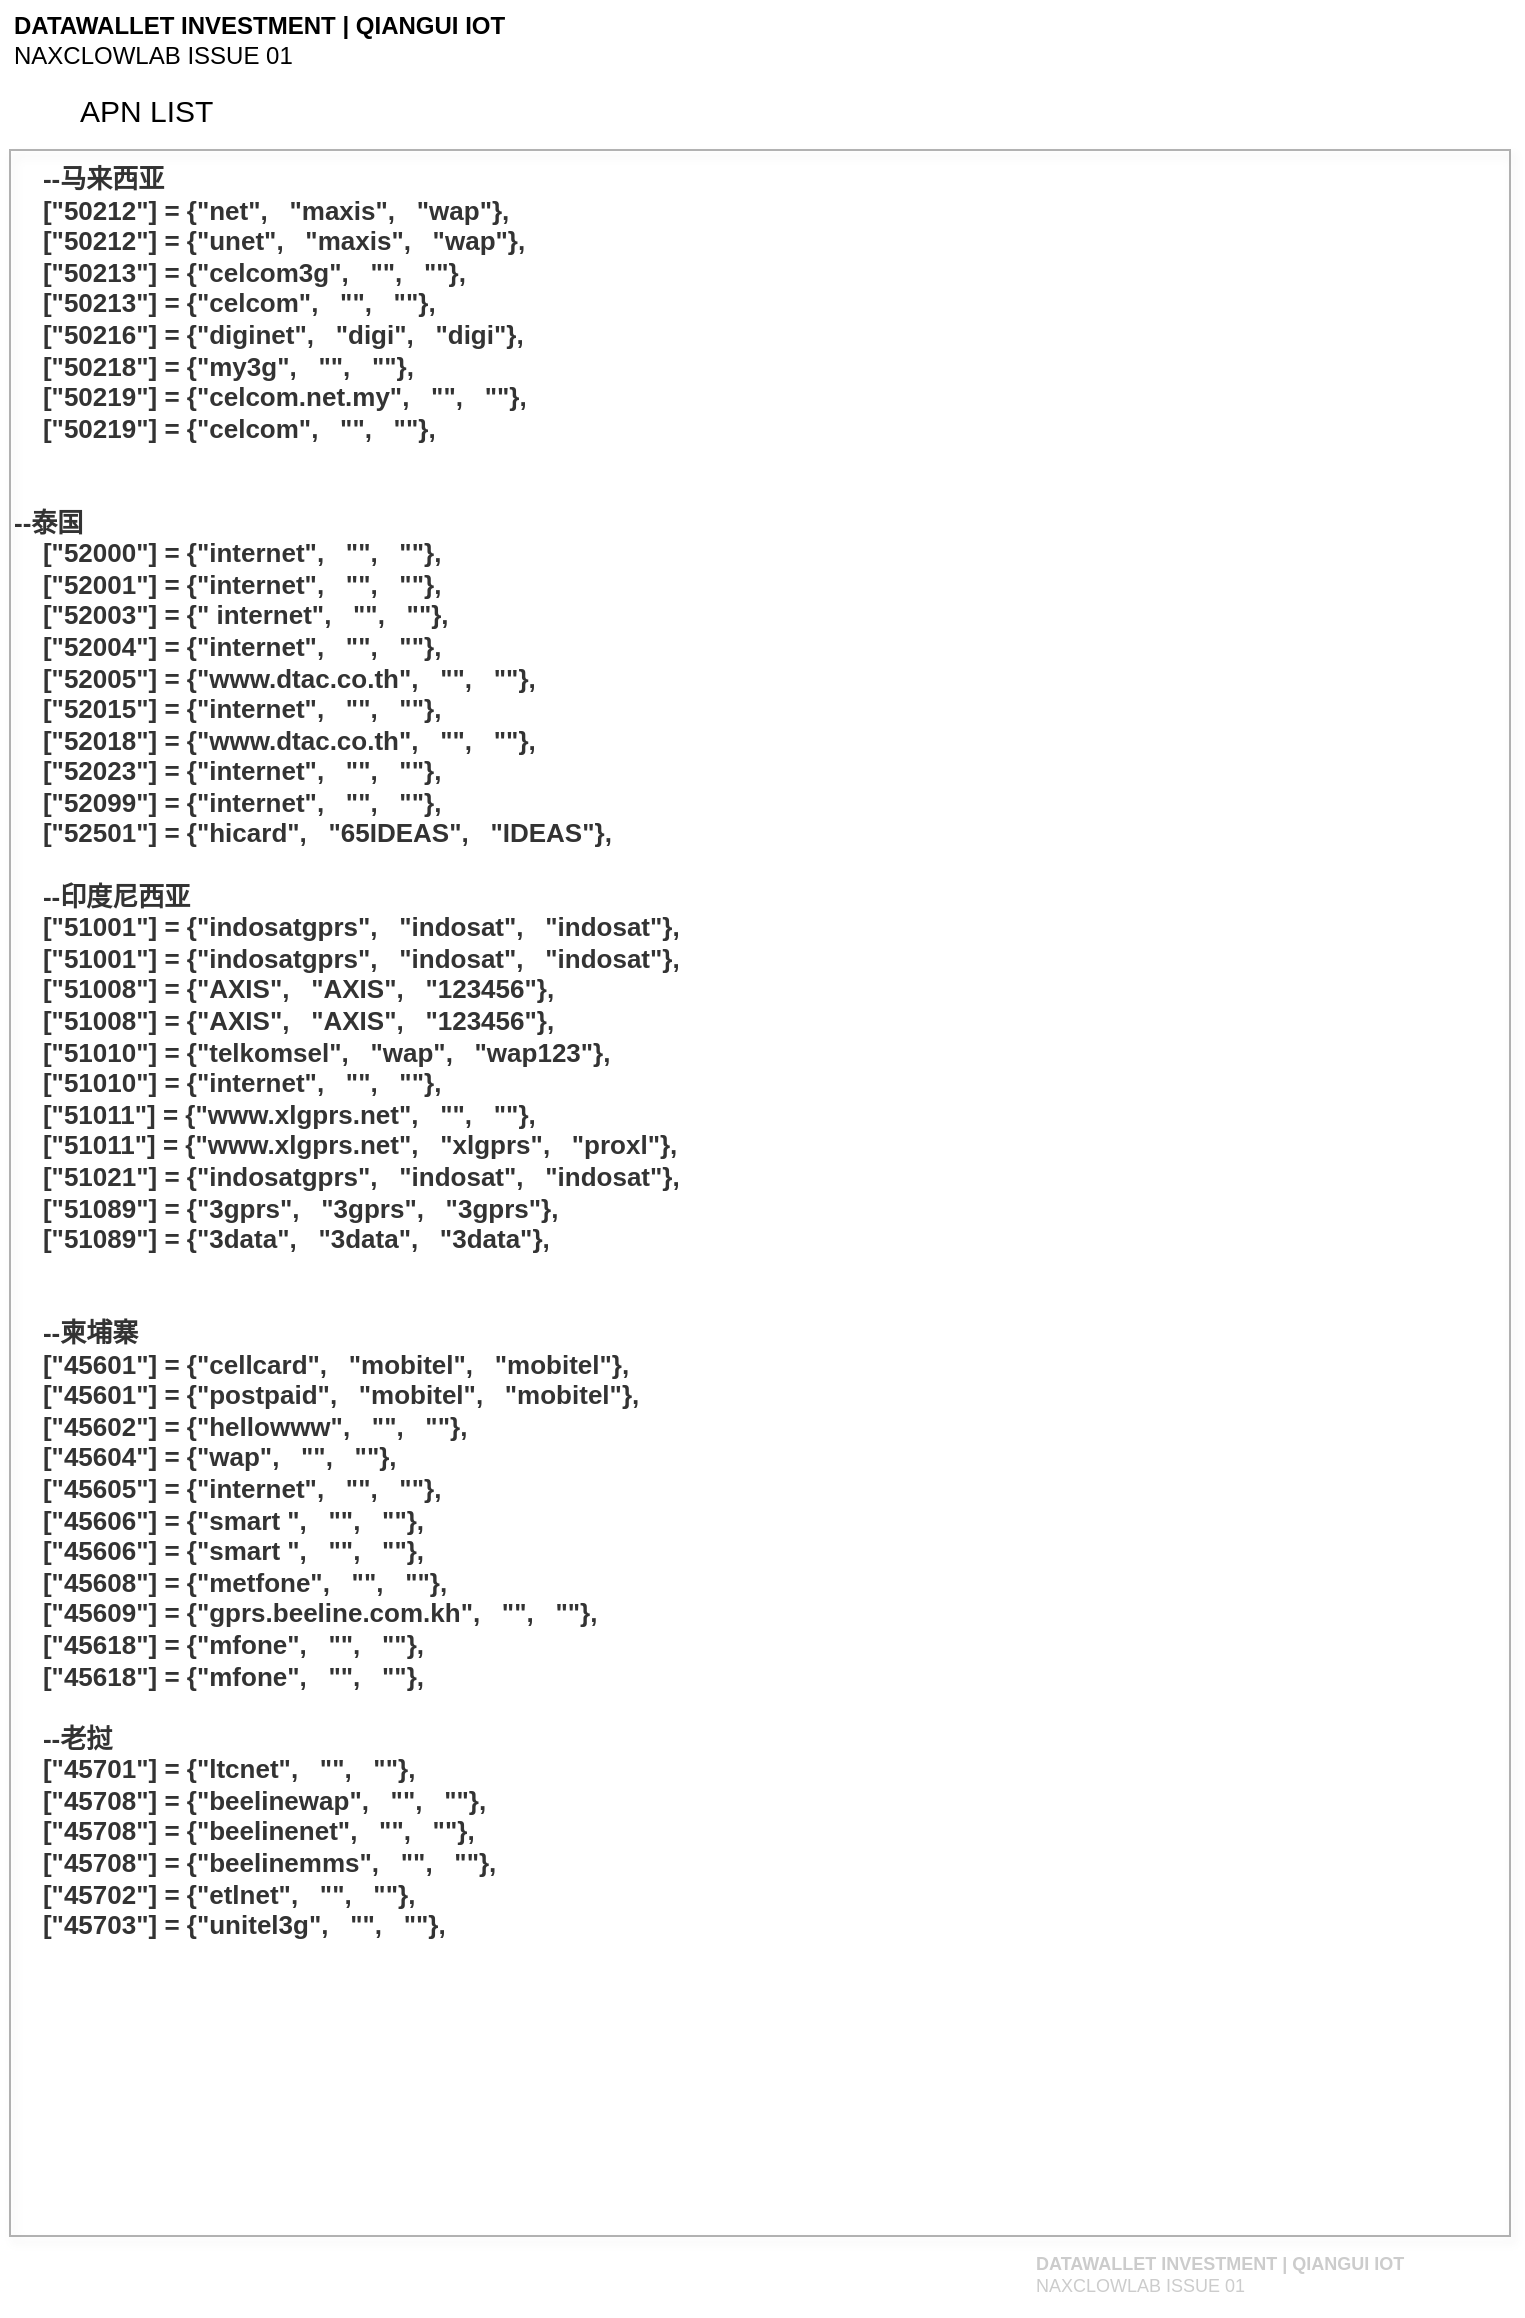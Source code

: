 <mxfile version="10.6.5" type="github"><diagram id="d20wgzuFh7dixt_oqqhd" name="Page-1"><mxGraphModel dx="1302" dy="767" grid="0" gridSize="10" guides="1" tooltips="1" connect="1" arrows="1" fold="1" page="1" pageScale="1" pageWidth="827" pageHeight="1169" background="#FFFFFF" math="0" shadow="0"><root><mxCell id="0"/><mxCell id="1" parent="0"/><mxCell id="Y3Bbdv7kFpDtIcY8lwTc-2" value="&lt;div style=&quot;font-size: 13px;&quot;&gt;&amp;nbsp; &amp;nbsp; --马来西亚&lt;/div&gt;&lt;div style=&quot;font-size: 13px;&quot;&gt;&amp;nbsp; &amp;nbsp; [&quot;50212&quot;] = {&quot;net&quot;,&amp;nbsp; &amp;nbsp;&quot;maxis&quot;,&amp;nbsp; &amp;nbsp;&quot;wap&quot;},&amp;nbsp; &amp;nbsp;&lt;/div&gt;&lt;div style=&quot;font-size: 13px;&quot;&gt;&amp;nbsp; &amp;nbsp; [&quot;50212&quot;] = {&quot;unet&quot;,&amp;nbsp; &amp;nbsp;&quot;maxis&quot;,&amp;nbsp; &amp;nbsp;&quot;wap&quot;},&amp;nbsp; &amp;nbsp;&lt;/div&gt;&lt;div style=&quot;font-size: 13px;&quot;&gt;&amp;nbsp; &amp;nbsp; [&quot;50213&quot;] = {&quot;celcom3g&quot;,&amp;nbsp; &amp;nbsp;&quot;&quot;,&amp;nbsp; &amp;nbsp;&quot;&quot;},&amp;nbsp; &amp;nbsp;&lt;/div&gt;&lt;div style=&quot;font-size: 13px;&quot;&gt;&amp;nbsp; &amp;nbsp; [&quot;50213&quot;] = {&quot;celcom&quot;,&amp;nbsp; &amp;nbsp;&quot;&quot;,&amp;nbsp; &amp;nbsp;&quot;&quot;},&amp;nbsp; &amp;nbsp;&lt;/div&gt;&lt;div style=&quot;font-size: 13px;&quot;&gt;&amp;nbsp; &amp;nbsp; [&quot;50216&quot;] = {&quot;diginet&quot;,&amp;nbsp; &amp;nbsp;&quot;digi&quot;,&amp;nbsp; &amp;nbsp;&quot;digi&quot;},&amp;nbsp; &amp;nbsp;&lt;/div&gt;&lt;div style=&quot;font-size: 13px;&quot;&gt;&amp;nbsp; &amp;nbsp; [&quot;50218&quot;] = {&quot;my3g&quot;,&amp;nbsp; &amp;nbsp;&quot;&quot;,&amp;nbsp; &amp;nbsp;&quot;&quot;},&amp;nbsp; &amp;nbsp;&lt;/div&gt;&lt;div style=&quot;font-size: 13px;&quot;&gt;&amp;nbsp; &amp;nbsp; [&quot;50219&quot;] = {&quot;celcom.net.my&quot;,&amp;nbsp; &amp;nbsp;&quot;&quot;,&amp;nbsp; &amp;nbsp;&quot;&quot;},&amp;nbsp; &amp;nbsp;&lt;/div&gt;&lt;div style=&quot;font-size: 13px;&quot;&gt;&amp;nbsp; &amp;nbsp; [&quot;50219&quot;] = {&quot;celcom&quot;,&amp;nbsp; &amp;nbsp;&quot;&quot;,&amp;nbsp; &amp;nbsp;&quot;&quot;},&amp;nbsp; &amp;nbsp;&lt;/div&gt;&lt;div style=&quot;font-size: 13px;&quot;&gt;&lt;br style=&quot;font-size: 13px;&quot;&gt;&lt;/div&gt;&lt;div style=&quot;font-size: 13px;&quot;&gt;&lt;br style=&quot;font-size: 13px;&quot;&gt;&lt;/div&gt;&lt;div style=&quot;font-size: 13px;&quot;&gt;--泰国&lt;/div&gt;&lt;div style=&quot;font-size: 13px;&quot;&gt;&amp;nbsp; &amp;nbsp; [&quot;52000&quot;] = {&quot;internet&quot;,&amp;nbsp; &amp;nbsp;&quot;&quot;,&amp;nbsp; &amp;nbsp;&quot;&quot;},&amp;nbsp; &amp;nbsp;&lt;/div&gt;&lt;div style=&quot;font-size: 13px;&quot;&gt;&amp;nbsp; &amp;nbsp; [&quot;52001&quot;] = {&quot;internet&quot;,&amp;nbsp; &amp;nbsp;&quot;&quot;,&amp;nbsp; &amp;nbsp;&quot;&quot;},&amp;nbsp; &amp;nbsp;&lt;/div&gt;&lt;div style=&quot;font-size: 13px;&quot;&gt;&amp;nbsp; &amp;nbsp; [&quot;52003&quot;] = {&quot; internet&quot;,&amp;nbsp; &amp;nbsp;&quot;&quot;,&amp;nbsp; &amp;nbsp;&quot;&quot;},&amp;nbsp; &amp;nbsp;&lt;/div&gt;&lt;div style=&quot;font-size: 13px;&quot;&gt;&amp;nbsp; &amp;nbsp; [&quot;52004&quot;] = {&quot;internet&quot;,&amp;nbsp; &amp;nbsp;&quot;&quot;,&amp;nbsp; &amp;nbsp;&quot;&quot;},&amp;nbsp; &amp;nbsp;&lt;/div&gt;&lt;div style=&quot;font-size: 13px;&quot;&gt;&amp;nbsp; &amp;nbsp; [&quot;52005&quot;] = {&quot;www.dtac.co.th&quot;,&amp;nbsp; &amp;nbsp;&quot;&quot;,&amp;nbsp; &amp;nbsp;&quot;&quot;},&amp;nbsp; &amp;nbsp;&lt;/div&gt;&lt;div style=&quot;font-size: 13px;&quot;&gt;&amp;nbsp; &amp;nbsp; [&quot;52015&quot;] = {&quot;internet&quot;,&amp;nbsp; &amp;nbsp;&quot;&quot;,&amp;nbsp; &amp;nbsp;&quot;&quot;},&amp;nbsp; &amp;nbsp;&lt;/div&gt;&lt;div style=&quot;font-size: 13px;&quot;&gt;&amp;nbsp; &amp;nbsp; [&quot;52018&quot;] = {&quot;www.dtac.co.th&quot;,&amp;nbsp; &amp;nbsp;&quot;&quot;,&amp;nbsp; &amp;nbsp;&quot;&quot;},&amp;nbsp; &amp;nbsp;&lt;/div&gt;&lt;div style=&quot;font-size: 13px;&quot;&gt;&amp;nbsp; &amp;nbsp; [&quot;52023&quot;] = {&quot;internet&quot;,&amp;nbsp; &amp;nbsp;&quot;&quot;,&amp;nbsp; &amp;nbsp;&quot;&quot;},&amp;nbsp; &amp;nbsp;&lt;/div&gt;&lt;div style=&quot;font-size: 13px;&quot;&gt;&amp;nbsp; &amp;nbsp; [&quot;52099&quot;] = {&quot;internet&quot;,&amp;nbsp; &amp;nbsp;&quot;&quot;,&amp;nbsp; &amp;nbsp;&quot;&quot;},&amp;nbsp; &amp;nbsp;&lt;/div&gt;&lt;div style=&quot;font-size: 13px;&quot;&gt;&amp;nbsp; &amp;nbsp; [&quot;52501&quot;] = {&quot;hicard&quot;,&amp;nbsp; &amp;nbsp;&quot;65IDEAS&quot;,&amp;nbsp; &amp;nbsp;&quot;IDEAS&quot;},&amp;nbsp;&amp;nbsp;&lt;/div&gt;&lt;div style=&quot;font-size: 13px;&quot;&gt;&lt;br style=&quot;font-size: 13px;&quot;&gt;&lt;/div&gt;&lt;div style=&quot;font-size: 13px;&quot;&gt;&amp;nbsp; &amp;nbsp; --印度尼西亚&lt;/div&gt;&lt;div style=&quot;font-size: 13px;&quot;&gt;&amp;nbsp; &amp;nbsp; [&quot;51001&quot;] = {&quot;indosatgprs&quot;,&amp;nbsp; &amp;nbsp;&quot;indosat&quot;,&amp;nbsp; &amp;nbsp;&quot;indosat&quot;},&amp;nbsp; &amp;nbsp;&lt;/div&gt;&lt;div style=&quot;font-size: 13px;&quot;&gt;&amp;nbsp; &amp;nbsp; [&quot;51001&quot;] = {&quot;indosatgprs&quot;,&amp;nbsp; &amp;nbsp;&quot;indosat&quot;,&amp;nbsp; &amp;nbsp;&quot;indosat&quot;},&amp;nbsp; &amp;nbsp;&lt;/div&gt;&lt;div style=&quot;font-size: 13px;&quot;&gt;&amp;nbsp; &amp;nbsp; [&quot;51008&quot;] = {&quot;AXIS&quot;,&amp;nbsp; &amp;nbsp;&quot;AXIS&quot;,&amp;nbsp; &amp;nbsp;&quot;123456&quot;},&amp;nbsp; &amp;nbsp;&lt;/div&gt;&lt;div style=&quot;font-size: 13px;&quot;&gt;&amp;nbsp; &amp;nbsp; [&quot;51008&quot;] = {&quot;AXIS&quot;,&amp;nbsp; &amp;nbsp;&quot;AXIS&quot;,&amp;nbsp; &amp;nbsp;&quot;123456&quot;},&amp;nbsp; &amp;nbsp;&lt;/div&gt;&lt;div style=&quot;font-size: 13px;&quot;&gt;&amp;nbsp; &amp;nbsp; [&quot;51010&quot;] = {&quot;telkomsel&quot;,&amp;nbsp; &amp;nbsp;&quot;wap&quot;,&amp;nbsp; &amp;nbsp;&quot;wap123&quot;},&amp;nbsp; &amp;nbsp;&lt;/div&gt;&lt;div style=&quot;font-size: 13px;&quot;&gt;&amp;nbsp; &amp;nbsp; [&quot;51010&quot;] = {&quot;internet&quot;,&amp;nbsp; &amp;nbsp;&quot;&quot;,&amp;nbsp; &amp;nbsp;&quot;&quot;},&amp;nbsp; &amp;nbsp;&lt;/div&gt;&lt;div style=&quot;font-size: 13px;&quot;&gt;&amp;nbsp; &amp;nbsp; [&quot;51011&quot;] = {&quot;www.xlgprs.net&quot;,&amp;nbsp; &amp;nbsp;&quot;&quot;,&amp;nbsp; &amp;nbsp;&quot;&quot;},&amp;nbsp; &amp;nbsp;&lt;/div&gt;&lt;div style=&quot;font-size: 13px;&quot;&gt;&amp;nbsp; &amp;nbsp; [&quot;51011&quot;] = {&quot;www.xlgprs.net&quot;,&amp;nbsp; &amp;nbsp;&quot;xlgprs&quot;,&amp;nbsp; &amp;nbsp;&quot;proxl&quot;},&amp;nbsp; &amp;nbsp;&lt;/div&gt;&lt;div style=&quot;font-size: 13px;&quot;&gt;&amp;nbsp; &amp;nbsp; [&quot;51021&quot;] = {&quot;indosatgprs&quot;,&amp;nbsp; &amp;nbsp;&quot;indosat&quot;,&amp;nbsp; &amp;nbsp;&quot;indosat&quot;},&lt;/div&gt;&lt;div style=&quot;font-size: 13px;&quot;&gt;&amp;nbsp; &amp;nbsp; [&quot;51089&quot;] = {&quot;3gprs&quot;,&amp;nbsp; &amp;nbsp;&quot;3gprs&quot;,&amp;nbsp; &amp;nbsp;&quot;3gprs&quot;},&amp;nbsp; &amp;nbsp;&lt;/div&gt;&lt;div style=&quot;font-size: 13px;&quot;&gt;&amp;nbsp; &amp;nbsp; [&quot;51089&quot;] = {&quot;3data&quot;,&amp;nbsp; &amp;nbsp;&quot;3data&quot;,&amp;nbsp; &amp;nbsp;&quot;3data&quot;},&amp;nbsp; &amp;nbsp; &amp;nbsp;&lt;/div&gt;&lt;div style=&quot;font-size: 13px;&quot;&gt;&lt;br style=&quot;font-size: 13px;&quot;&gt;&lt;/div&gt;&lt;div style=&quot;font-size: 13px;&quot;&gt;&lt;br style=&quot;font-size: 13px;&quot;&gt;&lt;/div&gt;&lt;div style=&quot;font-size: 13px;&quot;&gt;&amp;nbsp; &amp;nbsp; --柬埔寨&lt;/div&gt;&lt;div style=&quot;font-size: 13px;&quot;&gt;&amp;nbsp; &amp;nbsp; [&quot;45601&quot;] = {&quot;cellcard&quot;,&amp;nbsp; &amp;nbsp;&quot;mobitel&quot;,&amp;nbsp; &amp;nbsp;&quot;mobitel&quot;},&amp;nbsp; &amp;nbsp;&lt;/div&gt;&lt;div style=&quot;font-size: 13px;&quot;&gt;&amp;nbsp; &amp;nbsp; [&quot;45601&quot;] = {&quot;postpaid&quot;,&amp;nbsp; &amp;nbsp;&quot;mobitel&quot;,&amp;nbsp; &amp;nbsp;&quot;mobitel&quot;},&amp;nbsp; &amp;nbsp;&lt;/div&gt;&lt;div style=&quot;font-size: 13px;&quot;&gt;&amp;nbsp; &amp;nbsp; [&quot;45602&quot;] = {&quot;hellowww&quot;,&amp;nbsp; &amp;nbsp;&quot;&quot;,&amp;nbsp; &amp;nbsp;&quot;&quot;},&amp;nbsp; &amp;nbsp;&lt;/div&gt;&lt;div style=&quot;font-size: 13px;&quot;&gt;&amp;nbsp; &amp;nbsp; [&quot;45604&quot;] = {&quot;wap&quot;,&amp;nbsp; &amp;nbsp;&quot;&quot;,&amp;nbsp; &amp;nbsp;&quot;&quot;},&amp;nbsp; &amp;nbsp;&lt;/div&gt;&lt;div style=&quot;font-size: 13px;&quot;&gt;&amp;nbsp; &amp;nbsp; [&quot;45605&quot;] = {&quot;internet&quot;,&amp;nbsp; &amp;nbsp;&quot;&quot;,&amp;nbsp; &amp;nbsp;&quot;&quot;},&amp;nbsp; &amp;nbsp;&lt;/div&gt;&lt;div style=&quot;font-size: 13px;&quot;&gt;&amp;nbsp; &amp;nbsp; [&quot;45606&quot;] = {&quot;smart &quot;,&amp;nbsp; &amp;nbsp;&quot;&quot;,&amp;nbsp; &amp;nbsp;&quot;&quot;},&amp;nbsp; &amp;nbsp;&lt;/div&gt;&lt;div style=&quot;font-size: 13px;&quot;&gt;&amp;nbsp; &amp;nbsp; [&quot;45606&quot;] = {&quot;smart &quot;,&amp;nbsp; &amp;nbsp;&quot;&quot;,&amp;nbsp; &amp;nbsp;&quot;&quot;},&amp;nbsp; &amp;nbsp;&lt;/div&gt;&lt;div style=&quot;font-size: 13px;&quot;&gt;&amp;nbsp; &amp;nbsp; [&quot;45608&quot;] = {&quot;metfone&quot;,&amp;nbsp; &amp;nbsp;&quot;&quot;,&amp;nbsp; &amp;nbsp;&quot;&quot;},&amp;nbsp; &amp;nbsp;&lt;/div&gt;&lt;div style=&quot;font-size: 13px;&quot;&gt;&amp;nbsp; &amp;nbsp; [&quot;45609&quot;] = {&quot;gprs.beeline.com.kh&quot;,&amp;nbsp; &amp;nbsp;&quot;&quot;,&amp;nbsp; &amp;nbsp;&quot;&quot;},&amp;nbsp; &amp;nbsp;&lt;/div&gt;&lt;div style=&quot;font-size: 13px;&quot;&gt;&amp;nbsp; &amp;nbsp; [&quot;45618&quot;] = {&quot;mfone&quot;,&amp;nbsp; &amp;nbsp;&quot;&quot;,&amp;nbsp; &amp;nbsp;&quot;&quot;},&amp;nbsp; &amp;nbsp;&lt;/div&gt;&lt;div style=&quot;font-size: 13px;&quot;&gt;&amp;nbsp; &amp;nbsp; [&quot;45618&quot;] = {&quot;mfone&quot;,&amp;nbsp; &amp;nbsp;&quot;&quot;,&amp;nbsp; &amp;nbsp;&quot;&quot;},&amp;nbsp; &amp;nbsp;&lt;/div&gt;&lt;div style=&quot;font-size: 13px;&quot;&gt;&lt;br style=&quot;font-size: 13px;&quot;&gt;&lt;/div&gt;&lt;div style=&quot;font-size: 13px;&quot;&gt;&lt;div style=&quot;font-size: 13px;&quot;&gt;&amp;nbsp; &amp;nbsp; --老挝&lt;/div&gt;&lt;div style=&quot;font-size: 13px;&quot;&gt;&amp;nbsp; &amp;nbsp; [&quot;45701&quot;] = {&quot;ltcnet&quot;,&amp;nbsp; &amp;nbsp;&quot;&quot;,&amp;nbsp; &amp;nbsp;&quot;&quot;},&amp;nbsp; &amp;nbsp;&lt;/div&gt;&lt;div style=&quot;font-size: 13px;&quot;&gt;&amp;nbsp; &amp;nbsp; [&quot;45708&quot;] = {&quot;beelinewap&quot;,&amp;nbsp; &amp;nbsp;&quot;&quot;,&amp;nbsp; &amp;nbsp;&quot;&quot;},&amp;nbsp; &amp;nbsp;&lt;/div&gt;&lt;div style=&quot;font-size: 13px;&quot;&gt;&amp;nbsp; &amp;nbsp; [&quot;45708&quot;] = {&quot;beelinenet&quot;,&amp;nbsp; &amp;nbsp;&quot;&quot;,&amp;nbsp; &amp;nbsp;&quot;&quot;},&amp;nbsp;&amp;nbsp;&lt;/div&gt;&lt;div style=&quot;font-size: 13px;&quot;&gt;&amp;nbsp; &amp;nbsp; [&quot;45708&quot;] = {&quot;beelinemms&quot;,&amp;nbsp; &amp;nbsp;&quot;&quot;,&amp;nbsp; &amp;nbsp;&quot;&quot;},&lt;/div&gt;&lt;div style=&quot;font-size: 13px;&quot;&gt;&amp;nbsp; &amp;nbsp; [&quot;45702&quot;] = {&quot;etlnet&quot;,&amp;nbsp; &amp;nbsp;&quot;&quot;,&amp;nbsp; &amp;nbsp;&quot;&quot;},&amp;nbsp; &amp;nbsp;&lt;/div&gt;&lt;div style=&quot;font-size: 13px;&quot;&gt;&amp;nbsp; &amp;nbsp; [&quot;45703&quot;] = {&quot;unitel3g&quot;,&amp;nbsp; &amp;nbsp;&quot;&quot;,&amp;nbsp; &amp;nbsp;&quot;&quot;},&amp;nbsp; &amp;nbsp;&lt;/div&gt;&lt;/div&gt;" style="rounded=0;whiteSpace=wrap;html=1;align=left;verticalAlign=top;fontStyle=1;fontSize=13;strokeColor=#000000;fillColor=none;opacity=30;shadow=1;fontColor=#333333;" parent="1" vertex="1"><mxGeometry x="40" y="87" width="750" height="1043" as="geometry"/></mxCell><mxCell id="W7rUzRzicE4DbCsOoIcb-1" value="APN LIST" style="text;html=1;strokeColor=none;fillColor=none;align=left;verticalAlign=middle;whiteSpace=wrap;rounded=0;shadow=1;fontSize=15;opacity=30;" vertex="1" parent="1"><mxGeometry x="72.5" y="54.5" width="116" height="25" as="geometry"/></mxCell><mxCell id="W7rUzRzicE4DbCsOoIcb-2" value="DATAWALLET INVESTMENT | QIANGUI IOT &lt;br style=&quot;font-size: 12px;&quot;&gt;&lt;span style=&quot;font-weight: normal; font-size: 12px;&quot;&gt;NAXCLOWLAB ISSUE 01&lt;/span&gt;" style="text;html=1;strokeColor=none;fillColor=none;align=left;verticalAlign=middle;whiteSpace=wrap;rounded=0;shadow=1;fontSize=12;opacity=30;fontStyle=1" vertex="1" parent="1"><mxGeometry x="40" y="16" width="487" height="31" as="geometry"/></mxCell><mxCell id="W7rUzRzicE4DbCsOoIcb-3" value="DATAWALLET INVESTMENT | QIANGUI IOT &lt;br style=&quot;font-size: 9px;&quot;&gt;&lt;span style=&quot;font-weight: normal; font-size: 9px;&quot;&gt;NAXCLOWLAB ISSUE 01&lt;/span&gt;" style="text;html=1;strokeColor=none;fillColor=none;align=left;verticalAlign=middle;whiteSpace=wrap;rounded=0;shadow=1;fontSize=9;opacity=30;fontStyle=1;fontColor=#CCCCCC;" vertex="1" parent="1"><mxGeometry x="551" y="1135" width="238" height="28" as="geometry"/></mxCell></root></mxGraphModel></diagram></mxfile>
